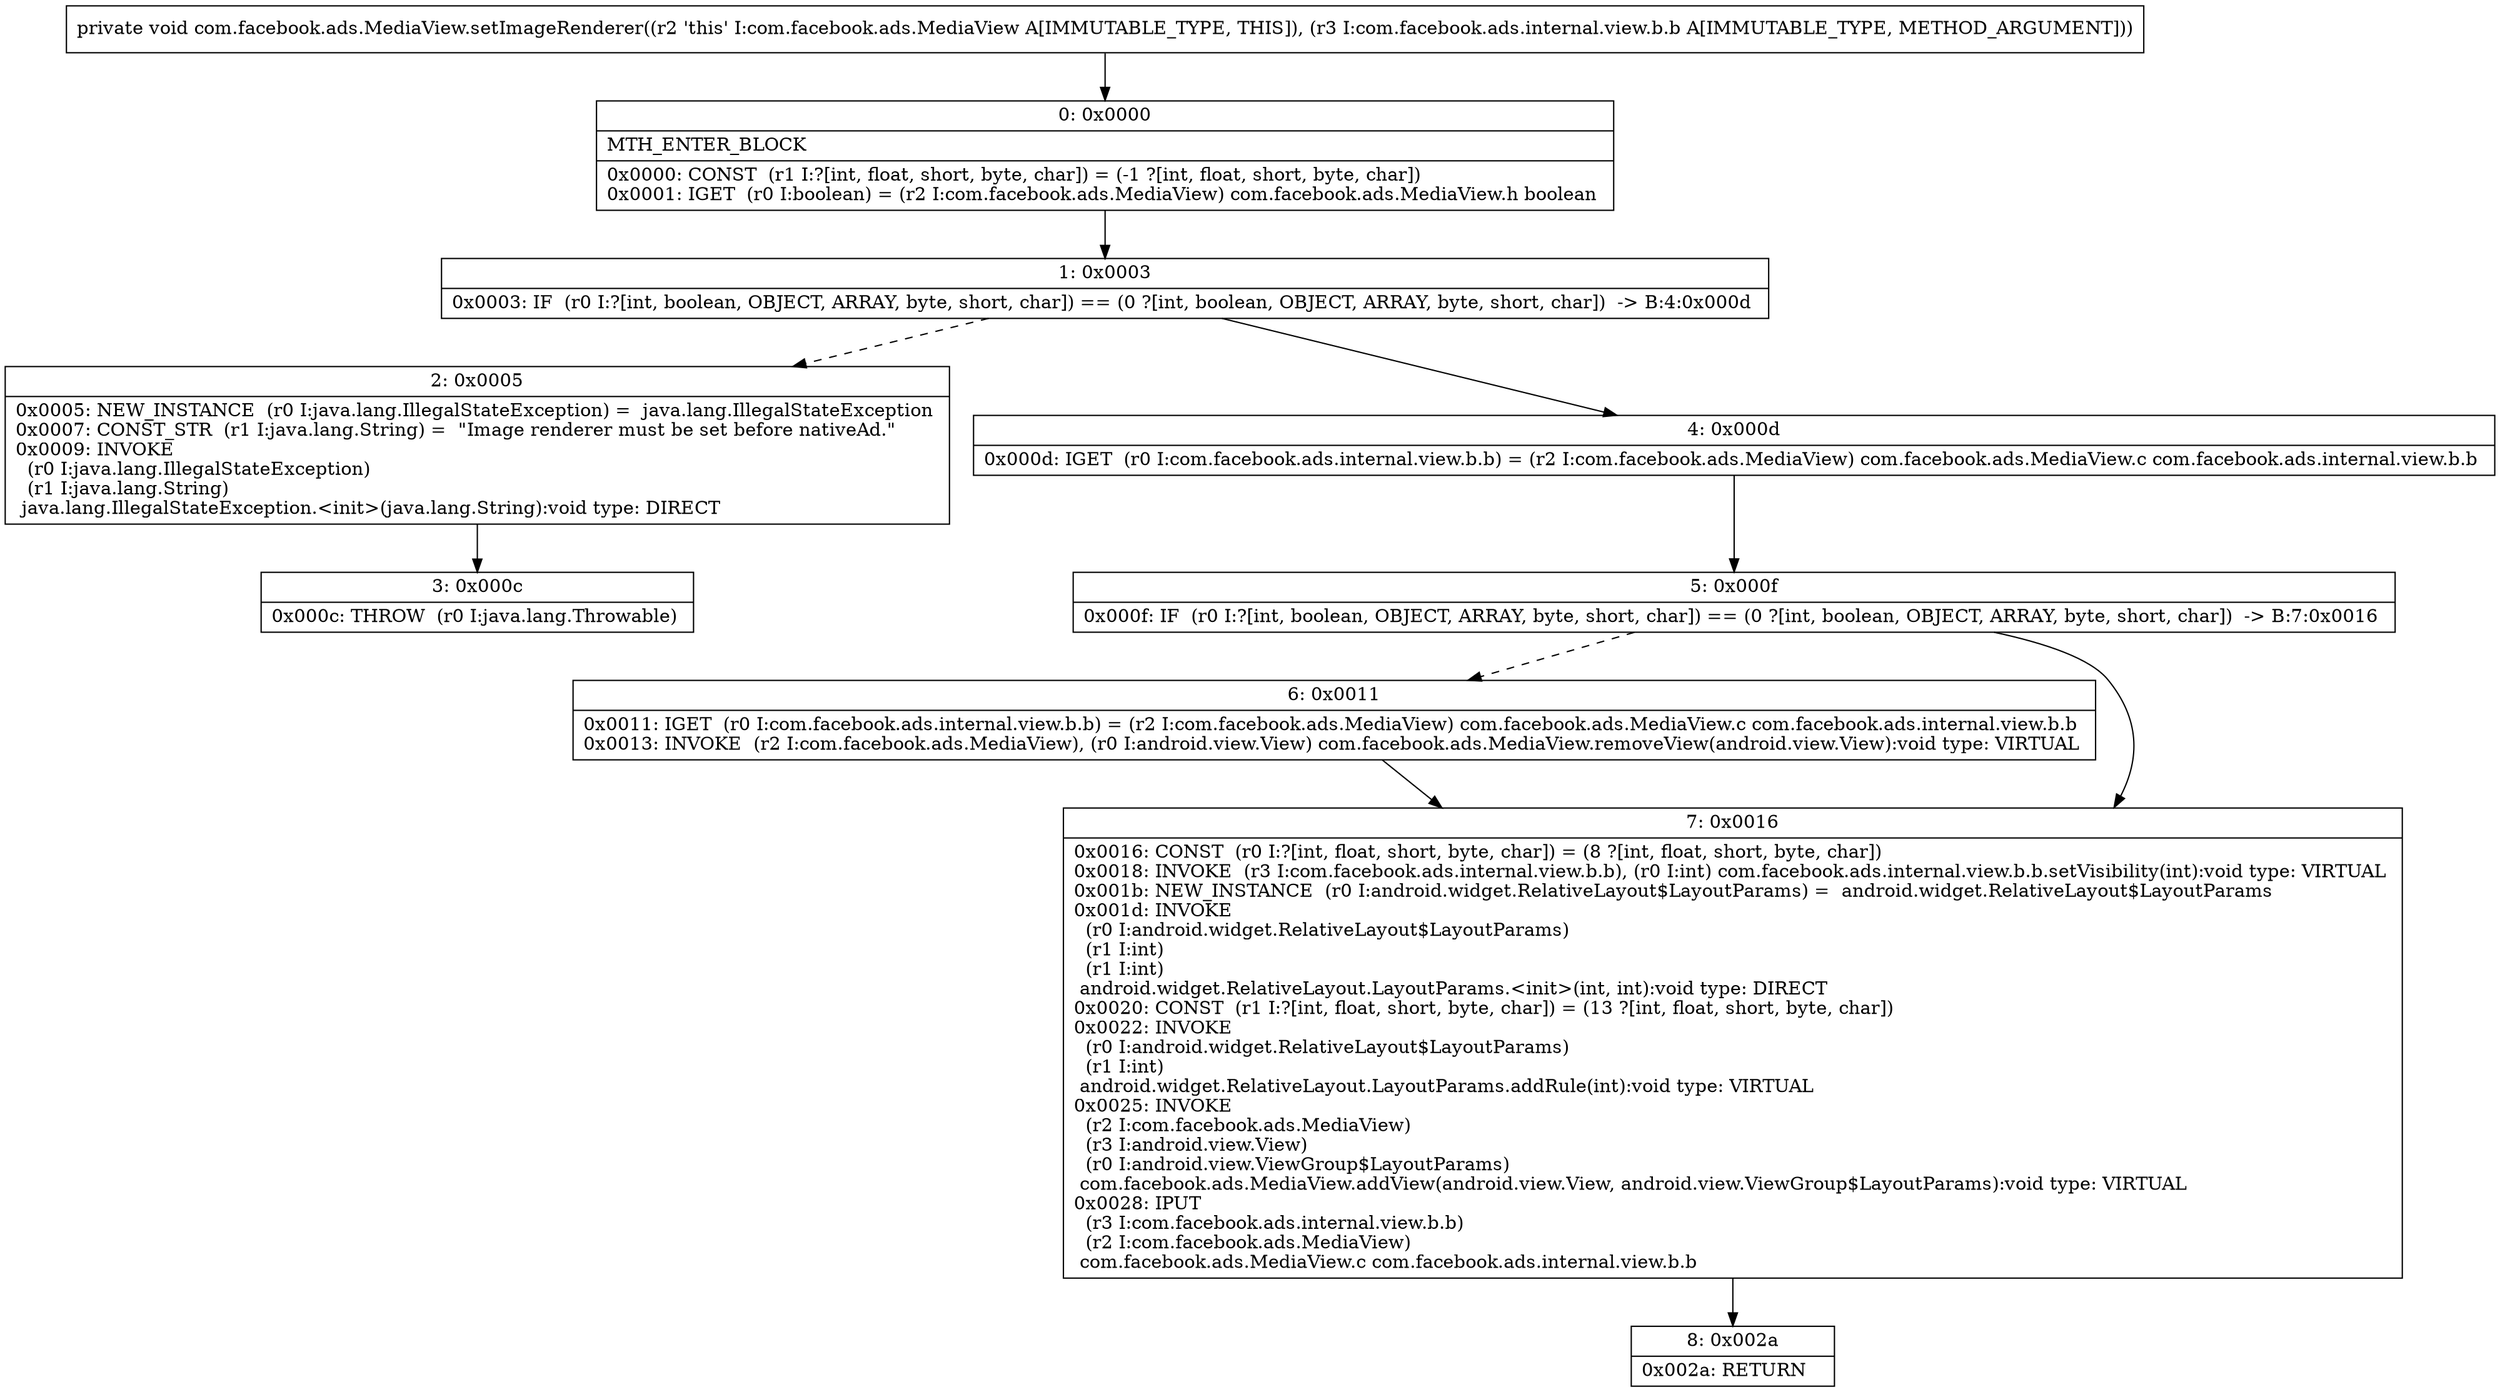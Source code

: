 digraph "CFG forcom.facebook.ads.MediaView.setImageRenderer(Lcom\/facebook\/ads\/internal\/view\/b\/b;)V" {
Node_0 [shape=record,label="{0\:\ 0x0000|MTH_ENTER_BLOCK\l|0x0000: CONST  (r1 I:?[int, float, short, byte, char]) = (\-1 ?[int, float, short, byte, char]) \l0x0001: IGET  (r0 I:boolean) = (r2 I:com.facebook.ads.MediaView) com.facebook.ads.MediaView.h boolean \l}"];
Node_1 [shape=record,label="{1\:\ 0x0003|0x0003: IF  (r0 I:?[int, boolean, OBJECT, ARRAY, byte, short, char]) == (0 ?[int, boolean, OBJECT, ARRAY, byte, short, char])  \-\> B:4:0x000d \l}"];
Node_2 [shape=record,label="{2\:\ 0x0005|0x0005: NEW_INSTANCE  (r0 I:java.lang.IllegalStateException) =  java.lang.IllegalStateException \l0x0007: CONST_STR  (r1 I:java.lang.String) =  \"Image renderer must be set before nativeAd.\" \l0x0009: INVOKE  \l  (r0 I:java.lang.IllegalStateException)\l  (r1 I:java.lang.String)\l java.lang.IllegalStateException.\<init\>(java.lang.String):void type: DIRECT \l}"];
Node_3 [shape=record,label="{3\:\ 0x000c|0x000c: THROW  (r0 I:java.lang.Throwable) \l}"];
Node_4 [shape=record,label="{4\:\ 0x000d|0x000d: IGET  (r0 I:com.facebook.ads.internal.view.b.b) = (r2 I:com.facebook.ads.MediaView) com.facebook.ads.MediaView.c com.facebook.ads.internal.view.b.b \l}"];
Node_5 [shape=record,label="{5\:\ 0x000f|0x000f: IF  (r0 I:?[int, boolean, OBJECT, ARRAY, byte, short, char]) == (0 ?[int, boolean, OBJECT, ARRAY, byte, short, char])  \-\> B:7:0x0016 \l}"];
Node_6 [shape=record,label="{6\:\ 0x0011|0x0011: IGET  (r0 I:com.facebook.ads.internal.view.b.b) = (r2 I:com.facebook.ads.MediaView) com.facebook.ads.MediaView.c com.facebook.ads.internal.view.b.b \l0x0013: INVOKE  (r2 I:com.facebook.ads.MediaView), (r0 I:android.view.View) com.facebook.ads.MediaView.removeView(android.view.View):void type: VIRTUAL \l}"];
Node_7 [shape=record,label="{7\:\ 0x0016|0x0016: CONST  (r0 I:?[int, float, short, byte, char]) = (8 ?[int, float, short, byte, char]) \l0x0018: INVOKE  (r3 I:com.facebook.ads.internal.view.b.b), (r0 I:int) com.facebook.ads.internal.view.b.b.setVisibility(int):void type: VIRTUAL \l0x001b: NEW_INSTANCE  (r0 I:android.widget.RelativeLayout$LayoutParams) =  android.widget.RelativeLayout$LayoutParams \l0x001d: INVOKE  \l  (r0 I:android.widget.RelativeLayout$LayoutParams)\l  (r1 I:int)\l  (r1 I:int)\l android.widget.RelativeLayout.LayoutParams.\<init\>(int, int):void type: DIRECT \l0x0020: CONST  (r1 I:?[int, float, short, byte, char]) = (13 ?[int, float, short, byte, char]) \l0x0022: INVOKE  \l  (r0 I:android.widget.RelativeLayout$LayoutParams)\l  (r1 I:int)\l android.widget.RelativeLayout.LayoutParams.addRule(int):void type: VIRTUAL \l0x0025: INVOKE  \l  (r2 I:com.facebook.ads.MediaView)\l  (r3 I:android.view.View)\l  (r0 I:android.view.ViewGroup$LayoutParams)\l com.facebook.ads.MediaView.addView(android.view.View, android.view.ViewGroup$LayoutParams):void type: VIRTUAL \l0x0028: IPUT  \l  (r3 I:com.facebook.ads.internal.view.b.b)\l  (r2 I:com.facebook.ads.MediaView)\l com.facebook.ads.MediaView.c com.facebook.ads.internal.view.b.b \l}"];
Node_8 [shape=record,label="{8\:\ 0x002a|0x002a: RETURN   \l}"];
MethodNode[shape=record,label="{private void com.facebook.ads.MediaView.setImageRenderer((r2 'this' I:com.facebook.ads.MediaView A[IMMUTABLE_TYPE, THIS]), (r3 I:com.facebook.ads.internal.view.b.b A[IMMUTABLE_TYPE, METHOD_ARGUMENT])) }"];
MethodNode -> Node_0;
Node_0 -> Node_1;
Node_1 -> Node_2[style=dashed];
Node_1 -> Node_4;
Node_2 -> Node_3;
Node_4 -> Node_5;
Node_5 -> Node_6[style=dashed];
Node_5 -> Node_7;
Node_6 -> Node_7;
Node_7 -> Node_8;
}

